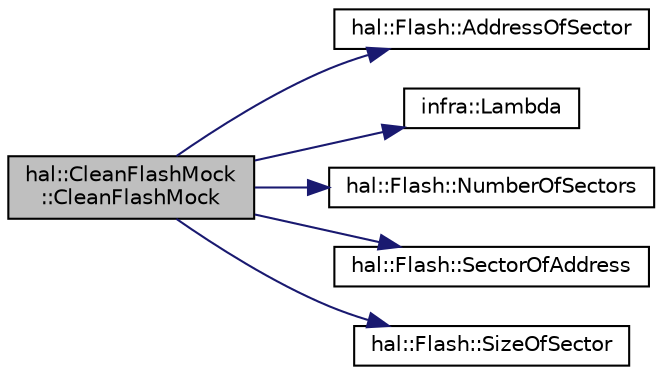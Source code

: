 digraph "hal::CleanFlashMock::CleanFlashMock"
{
 // INTERACTIVE_SVG=YES
  edge [fontname="Helvetica",fontsize="10",labelfontname="Helvetica",labelfontsize="10"];
  node [fontname="Helvetica",fontsize="10",shape=record];
  rankdir="LR";
  Node2 [label="hal::CleanFlashMock\l::CleanFlashMock",height=0.2,width=0.4,color="black", fillcolor="grey75", style="filled", fontcolor="black"];
  Node2 -> Node3 [color="midnightblue",fontsize="10",style="solid",fontname="Helvetica"];
  Node3 [label="hal::Flash::AddressOfSector",height=0.2,width=0.4,color="black", fillcolor="white", style="filled",URL="$dd/d95/classhal_1_1_flash.html#a57e55c9b32c2eacb23e8a4e9dcb3133f"];
  Node2 -> Node4 [color="midnightblue",fontsize="10",style="solid",fontname="Helvetica"];
  Node4 [label="infra::Lambda",height=0.2,width=0.4,color="black", fillcolor="white", style="filled",URL="$d0/de3/namespaceinfra.html#ad3c6bd8ed52c76540399aec31f6159d7"];
  Node2 -> Node5 [color="midnightblue",fontsize="10",style="solid",fontname="Helvetica"];
  Node5 [label="hal::Flash::NumberOfSectors",height=0.2,width=0.4,color="black", fillcolor="white", style="filled",URL="$dd/d95/classhal_1_1_flash.html#a95a53addc25efb18fe295f5124c29a25"];
  Node2 -> Node6 [color="midnightblue",fontsize="10",style="solid",fontname="Helvetica"];
  Node6 [label="hal::Flash::SectorOfAddress",height=0.2,width=0.4,color="black", fillcolor="white", style="filled",URL="$dd/d95/classhal_1_1_flash.html#a8fdc674c7384cdfb555cad2201848751"];
  Node2 -> Node7 [color="midnightblue",fontsize="10",style="solid",fontname="Helvetica"];
  Node7 [label="hal::Flash::SizeOfSector",height=0.2,width=0.4,color="black", fillcolor="white", style="filled",URL="$dd/d95/classhal_1_1_flash.html#aa68cb41a2cbe038e3bff43597665ff79"];
}
